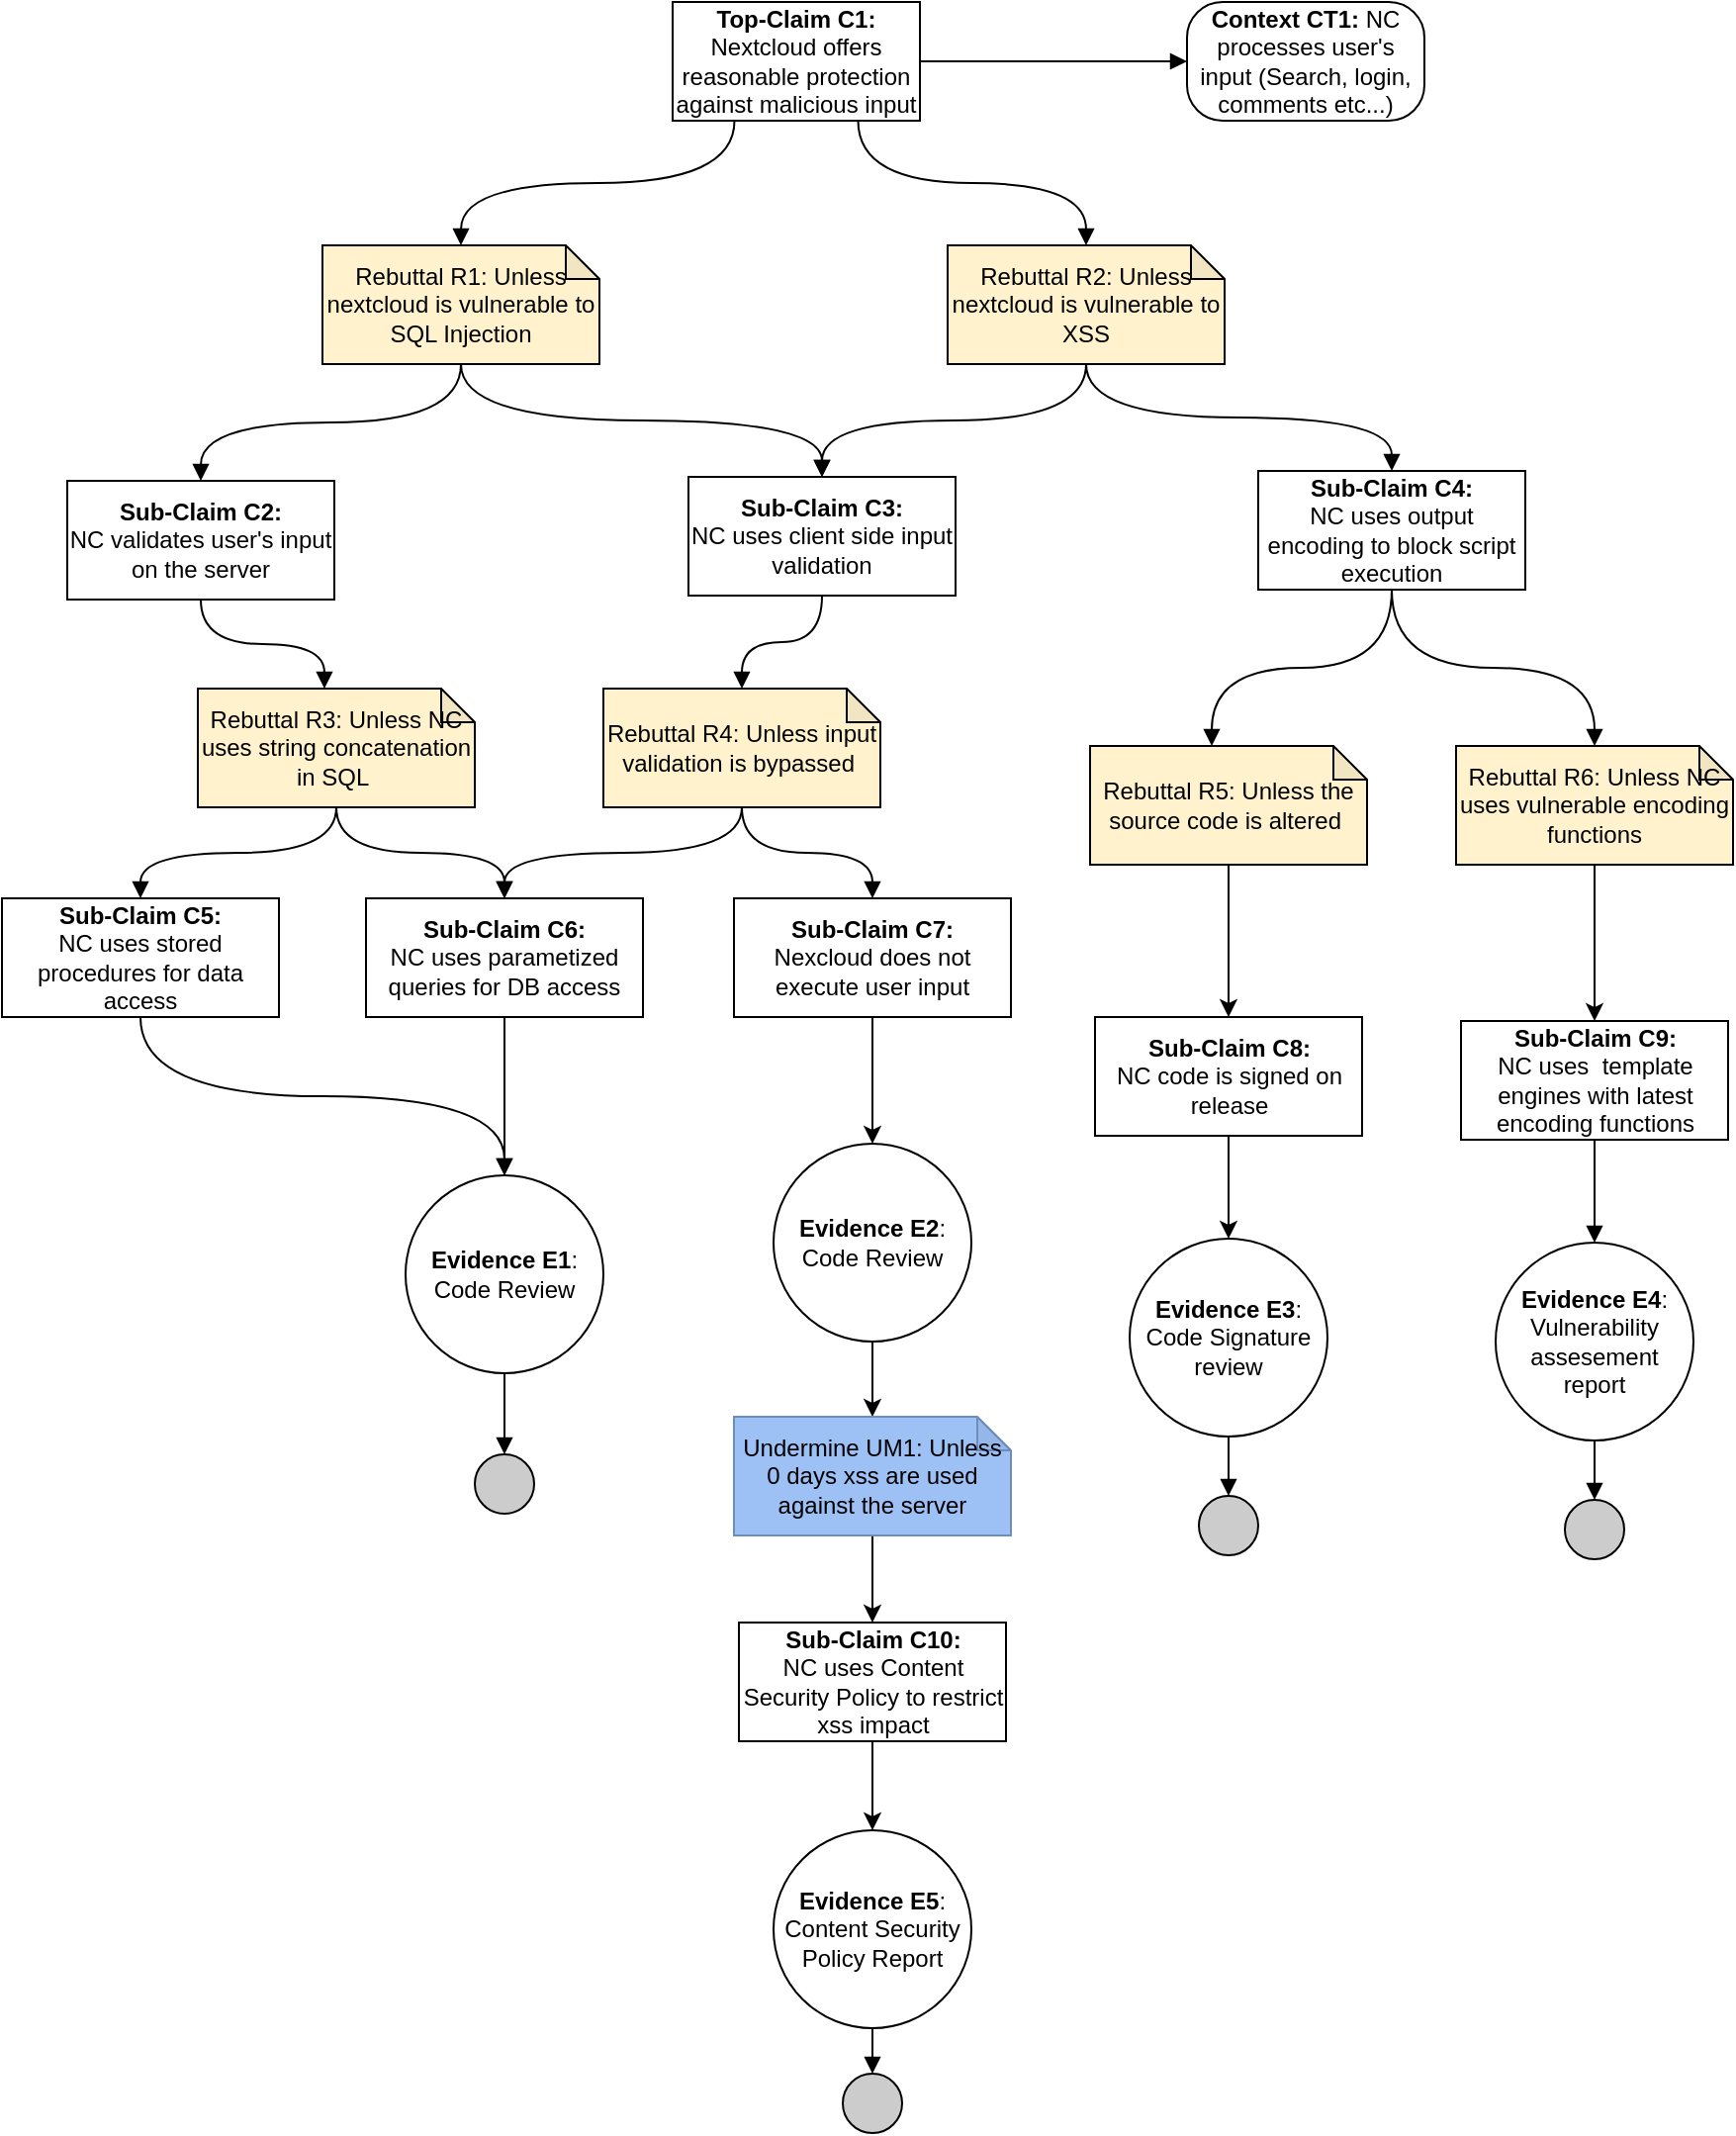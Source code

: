 <mxfile version="22.0.4" type="device">
  <diagram id="2RAkf9iS2bYrb-5zrusB" name="Page-1">
    <mxGraphModel dx="2231" dy="1071" grid="0" gridSize="10" guides="1" tooltips="1" connect="1" arrows="1" fold="1" page="1" pageScale="1" pageWidth="850" pageHeight="1100" background="#ffffff" math="0" shadow="0">
      <root>
        <mxCell id="0" />
        <mxCell id="1" parent="0" />
        <mxCell id="EpLoNu7SxfJ4iQwhgqlz-4" style="edgeStyle=orthogonalEdgeStyle;rounded=0;orthogonalLoop=1;jettySize=auto;html=1;exitX=1;exitY=0.5;exitDx=0;exitDy=0;entryX=0;entryY=0.5;entryDx=0;entryDy=0;endArrow=block;endFill=1;" parent="1" source="EpLoNu7SxfJ4iQwhgqlz-2" target="EpLoNu7SxfJ4iQwhgqlz-3" edge="1">
          <mxGeometry relative="1" as="geometry" />
        </mxCell>
        <mxCell id="EpLoNu7SxfJ4iQwhgqlz-6" value="" style="edgeStyle=orthogonalEdgeStyle;rounded=0;orthogonalLoop=1;jettySize=auto;html=1;endArrow=block;endFill=1;curved=1;exitX=0.75;exitY=1;exitDx=0;exitDy=0;" parent="1" source="EpLoNu7SxfJ4iQwhgqlz-2" target="EpLoNu7SxfJ4iQwhgqlz-5" edge="1">
          <mxGeometry relative="1" as="geometry" />
        </mxCell>
        <mxCell id="EpLoNu7SxfJ4iQwhgqlz-2" value="&lt;b&gt;Top-Claim C1:&lt;br&gt;&lt;/b&gt;Nextcloud offers reasonable protection against malicious input" style="rounded=0;whiteSpace=wrap;html=1;" parent="1" vertex="1">
          <mxGeometry x="345" y="10" width="125" height="60" as="geometry" />
        </mxCell>
        <mxCell id="EpLoNu7SxfJ4iQwhgqlz-3" value="&lt;b&gt;Context CT1:&lt;/b&gt; NC processes user&#39;s input (Search, login, comments etc...)" style="rounded=1;whiteSpace=wrap;html=1;arcSize=30;" parent="1" vertex="1">
          <mxGeometry x="605" y="10" width="120" height="60" as="geometry" />
        </mxCell>
        <mxCell id="EpLoNu7SxfJ4iQwhgqlz-9" style="edgeStyle=orthogonalEdgeStyle;curved=1;rounded=0;orthogonalLoop=1;jettySize=auto;html=1;endArrow=block;endFill=1;exitX=0.5;exitY=1;exitDx=0;exitDy=0;exitPerimeter=0;" parent="1" source="EpLoNu7SxfJ4iQwhgqlz-5" target="EpLoNu7SxfJ4iQwhgqlz-8" edge="1">
          <mxGeometry relative="1" as="geometry" />
        </mxCell>
        <mxCell id="EpLoNu7SxfJ4iQwhgqlz-5" value="Rebuttal R2: Unless nextcloud is vulnerable to XSS" style="shape=note;whiteSpace=wrap;html=1;backgroundOutline=1;darkOpacity=0.05;size=17;fillColor=#FFF2CC;" parent="1" vertex="1">
          <mxGeometry x="484" y="133" width="140" height="60" as="geometry" />
        </mxCell>
        <mxCell id="EpLoNu7SxfJ4iQwhgqlz-12" style="edgeStyle=orthogonalEdgeStyle;curved=1;rounded=0;orthogonalLoop=1;jettySize=auto;html=1;exitX=0.5;exitY=1;exitDx=0;exitDy=0;entryX=0.5;entryY=0;entryDx=0;entryDy=0;entryPerimeter=0;endArrow=block;endFill=1;" parent="1" source="EpLoNu7SxfJ4iQwhgqlz-8" target="EpLoNu7SxfJ4iQwhgqlz-10" edge="1">
          <mxGeometry relative="1" as="geometry" />
        </mxCell>
        <mxCell id="EpLoNu7SxfJ4iQwhgqlz-8" value="&lt;b&gt;Sub-Claim C3:&lt;br&gt;&lt;/b&gt;NC uses client side input validation" style="rounded=0;whiteSpace=wrap;html=1;" parent="1" vertex="1">
          <mxGeometry x="353" y="250" width="135" height="60" as="geometry" />
        </mxCell>
        <mxCell id="EpLoNu7SxfJ4iQwhgqlz-16" style="edgeStyle=orthogonalEdgeStyle;curved=1;rounded=0;orthogonalLoop=1;jettySize=auto;html=1;exitX=0.5;exitY=1;exitDx=0;exitDy=0;exitPerimeter=0;entryX=0.5;entryY=0;entryDx=0;entryDy=0;endArrow=block;endFill=1;" parent="1" source="EpLoNu7SxfJ4iQwhgqlz-10" target="EpLoNu7SxfJ4iQwhgqlz-14" edge="1">
          <mxGeometry relative="1" as="geometry" />
        </mxCell>
        <mxCell id="EpLoNu7SxfJ4iQwhgqlz-10" value="Rebuttal R4: Unless input validation is bypassed&amp;nbsp;" style="shape=note;whiteSpace=wrap;html=1;backgroundOutline=1;darkOpacity=0.05;size=17;fillColor=#FFF2CC;" parent="1" vertex="1">
          <mxGeometry x="310" y="357" width="140" height="60" as="geometry" />
        </mxCell>
        <mxCell id="tH5tL20Kys3OlExUbErp-63" value="" style="edgeStyle=orthogonalEdgeStyle;rounded=0;orthogonalLoop=1;jettySize=auto;html=1;" edge="1" parent="1" source="EpLoNu7SxfJ4iQwhgqlz-14" target="tH5tL20Kys3OlExUbErp-60">
          <mxGeometry relative="1" as="geometry" />
        </mxCell>
        <mxCell id="EpLoNu7SxfJ4iQwhgqlz-14" value="&lt;b&gt;Sub-Claim C7:&lt;br&gt;&lt;/b&gt;Nexcloud does not execute user input" style="rounded=0;whiteSpace=wrap;html=1;" parent="1" vertex="1">
          <mxGeometry x="376" y="463" width="140" height="60" as="geometry" />
        </mxCell>
        <mxCell id="EpLoNu7SxfJ4iQwhgqlz-23" style="edgeStyle=orthogonalEdgeStyle;curved=1;rounded=0;orthogonalLoop=1;jettySize=auto;html=1;entryX=0.5;entryY=0;entryDx=0;entryDy=0;endArrow=block;endFill=1;" parent="1" target="EpLoNu7SxfJ4iQwhgqlz-22" edge="1">
          <mxGeometry relative="1" as="geometry">
            <mxPoint x="288" y="694" as="sourcePoint" />
          </mxGeometry>
        </mxCell>
        <mxCell id="tH5tL20Kys3OlExUbErp-2" value="Rebuttal R1: Unless nextcloud is vulnerable to SQL Injection" style="shape=note;whiteSpace=wrap;html=1;backgroundOutline=1;darkOpacity=0.05;size=17;fillColor=#FFF2CC;" vertex="1" parent="1">
          <mxGeometry x="168" y="133" width="140" height="60" as="geometry" />
        </mxCell>
        <mxCell id="tH5tL20Kys3OlExUbErp-3" value="" style="edgeStyle=orthogonalEdgeStyle;rounded=0;orthogonalLoop=1;jettySize=auto;html=1;endArrow=block;endFill=1;curved=1;entryX=0.5;entryY=0;entryDx=0;entryDy=0;entryPerimeter=0;exitX=0.25;exitY=1;exitDx=0;exitDy=0;" edge="1" parent="1" source="EpLoNu7SxfJ4iQwhgqlz-2" target="tH5tL20Kys3OlExUbErp-2">
          <mxGeometry relative="1" as="geometry">
            <mxPoint x="250" y="100" as="sourcePoint" />
            <mxPoint x="349" y="204" as="targetPoint" />
          </mxGeometry>
        </mxCell>
        <mxCell id="tH5tL20Kys3OlExUbErp-4" style="edgeStyle=orthogonalEdgeStyle;curved=1;rounded=0;orthogonalLoop=1;jettySize=auto;html=1;endArrow=block;endFill=1;exitX=0.5;exitY=1;exitDx=0;exitDy=0;exitPerimeter=0;entryX=0.5;entryY=0;entryDx=0;entryDy=0;" edge="1" parent="1" source="tH5tL20Kys3OlExUbErp-2" target="EpLoNu7SxfJ4iQwhgqlz-8">
          <mxGeometry relative="1" as="geometry">
            <mxPoint x="550" y="200" as="sourcePoint" />
            <mxPoint x="418" y="260" as="targetPoint" />
          </mxGeometry>
        </mxCell>
        <mxCell id="tH5tL20Kys3OlExUbErp-5" value="&lt;b&gt;Sub-Claim C2:&lt;br&gt;&lt;/b&gt;NC validates user&#39;s input on the server" style="rounded=0;whiteSpace=wrap;html=1;" vertex="1" parent="1">
          <mxGeometry x="39" y="252" width="135" height="60" as="geometry" />
        </mxCell>
        <mxCell id="tH5tL20Kys3OlExUbErp-7" value="&lt;b&gt;Sub-Claim C4:&lt;br&gt;&lt;/b&gt;NC uses output encoding to block script execution" style="rounded=0;whiteSpace=wrap;html=1;" vertex="1" parent="1">
          <mxGeometry x="641" y="247" width="135" height="60" as="geometry" />
        </mxCell>
        <mxCell id="tH5tL20Kys3OlExUbErp-8" style="edgeStyle=orthogonalEdgeStyle;curved=1;rounded=0;orthogonalLoop=1;jettySize=auto;html=1;endArrow=block;endFill=1;entryX=0.5;entryY=0;entryDx=0;entryDy=0;exitX=0.5;exitY=1;exitDx=0;exitDy=0;exitPerimeter=0;" edge="1" parent="1" source="EpLoNu7SxfJ4iQwhgqlz-5" target="tH5tL20Kys3OlExUbErp-7">
          <mxGeometry relative="1" as="geometry">
            <mxPoint x="448" y="200" as="sourcePoint" />
            <mxPoint x="418" y="260" as="targetPoint" />
          </mxGeometry>
        </mxCell>
        <mxCell id="tH5tL20Kys3OlExUbErp-52" value="" style="edgeStyle=orthogonalEdgeStyle;rounded=0;orthogonalLoop=1;jettySize=auto;html=1;" edge="1" parent="1" source="tH5tL20Kys3OlExUbErp-9" target="tH5tL20Kys3OlExUbErp-10">
          <mxGeometry relative="1" as="geometry" />
        </mxCell>
        <mxCell id="tH5tL20Kys3OlExUbErp-9" value="Rebuttal R5: Unless the source code is altered&amp;nbsp;" style="shape=note;whiteSpace=wrap;html=1;backgroundOutline=1;darkOpacity=0.05;size=17;fillColor=#FFF2CC;" vertex="1" parent="1">
          <mxGeometry x="556" y="386" width="140" height="60" as="geometry" />
        </mxCell>
        <mxCell id="tH5tL20Kys3OlExUbErp-51" value="" style="edgeStyle=orthogonalEdgeStyle;rounded=0;orthogonalLoop=1;jettySize=auto;html=1;" edge="1" parent="1" source="tH5tL20Kys3OlExUbErp-10" target="tH5tL20Kys3OlExUbErp-12">
          <mxGeometry relative="1" as="geometry" />
        </mxCell>
        <mxCell id="tH5tL20Kys3OlExUbErp-10" value="&lt;b&gt;Sub-Claim C8:&lt;br&gt;&lt;/b&gt;NC code is signed on release" style="rounded=0;whiteSpace=wrap;html=1;" vertex="1" parent="1">
          <mxGeometry x="558.5" y="523" width="135" height="60" as="geometry" />
        </mxCell>
        <mxCell id="tH5tL20Kys3OlExUbErp-11" style="edgeStyle=orthogonalEdgeStyle;curved=1;rounded=0;orthogonalLoop=1;jettySize=auto;html=1;entryX=0.5;entryY=0;entryDx=0;entryDy=0;endArrow=block;endFill=1;" edge="1" parent="1" source="tH5tL20Kys3OlExUbErp-12" target="tH5tL20Kys3OlExUbErp-13">
          <mxGeometry relative="1" as="geometry" />
        </mxCell>
        <mxCell id="tH5tL20Kys3OlExUbErp-12" value="&lt;b&gt;Evidence E3&lt;/b&gt;:&lt;br&gt;Code Signature review" style="ellipse;whiteSpace=wrap;html=1;aspect=fixed;fillColor=#ffffff;rounded=0;" vertex="1" parent="1">
          <mxGeometry x="576" y="635" width="100" height="100" as="geometry" />
        </mxCell>
        <mxCell id="tH5tL20Kys3OlExUbErp-13" value="" style="ellipse;whiteSpace=wrap;html=1;aspect=fixed;fillColor=#CCCCCC;" vertex="1" parent="1">
          <mxGeometry x="611" y="765" width="30" height="30" as="geometry" />
        </mxCell>
        <mxCell id="tH5tL20Kys3OlExUbErp-58" value="" style="edgeStyle=orthogonalEdgeStyle;rounded=0;orthogonalLoop=1;jettySize=auto;html=1;" edge="1" parent="1" source="tH5tL20Kys3OlExUbErp-15" target="tH5tL20Kys3OlExUbErp-17">
          <mxGeometry relative="1" as="geometry" />
        </mxCell>
        <mxCell id="tH5tL20Kys3OlExUbErp-15" value="Rebuttal R6: Unless NC uses vulnerable encoding functions" style="shape=note;whiteSpace=wrap;html=1;backgroundOutline=1;darkOpacity=0.05;size=17;fillColor=#FFF2CC;" vertex="1" parent="1">
          <mxGeometry x="741" y="386" width="140" height="60" as="geometry" />
        </mxCell>
        <mxCell id="tH5tL20Kys3OlExUbErp-16" style="edgeStyle=orthogonalEdgeStyle;curved=1;rounded=0;orthogonalLoop=1;jettySize=auto;html=1;endArrow=block;endFill=1;entryX=0;entryY=0;entryDx=61.5;entryDy=0;exitX=0.5;exitY=1;exitDx=0;exitDy=0;entryPerimeter=0;" edge="1" parent="1" source="tH5tL20Kys3OlExUbErp-7" target="tH5tL20Kys3OlExUbErp-9">
          <mxGeometry relative="1" as="geometry">
            <mxPoint x="636" y="284" as="sourcePoint" />
            <mxPoint x="749" y="344" as="targetPoint" />
          </mxGeometry>
        </mxCell>
        <mxCell id="tH5tL20Kys3OlExUbErp-17" value="&lt;b&gt;Sub-Claim C9:&lt;br&gt;&lt;/b&gt;NC uses&amp;nbsp; template engines with latest encoding functions" style="rounded=0;whiteSpace=wrap;html=1;" vertex="1" parent="1">
          <mxGeometry x="743.5" y="525" width="135" height="60" as="geometry" />
        </mxCell>
        <mxCell id="tH5tL20Kys3OlExUbErp-18" style="edgeStyle=orthogonalEdgeStyle;curved=1;rounded=0;orthogonalLoop=1;jettySize=auto;html=1;entryX=0.5;entryY=0;entryDx=0;entryDy=0;endArrow=block;endFill=1;" edge="1" parent="1" source="tH5tL20Kys3OlExUbErp-19" target="tH5tL20Kys3OlExUbErp-20">
          <mxGeometry relative="1" as="geometry" />
        </mxCell>
        <mxCell id="tH5tL20Kys3OlExUbErp-19" value="&lt;b&gt;Evidence E4&lt;/b&gt;:&lt;br&gt;Vulnerability assesement report" style="ellipse;whiteSpace=wrap;html=1;aspect=fixed;fillColor=#ffffff;rounded=0;" vertex="1" parent="1">
          <mxGeometry x="761" y="637" width="100" height="100" as="geometry" />
        </mxCell>
        <mxCell id="tH5tL20Kys3OlExUbErp-20" value="" style="ellipse;whiteSpace=wrap;html=1;aspect=fixed;fillColor=#CCCCCC;" vertex="1" parent="1">
          <mxGeometry x="796" y="767" width="30" height="30" as="geometry" />
        </mxCell>
        <mxCell id="tH5tL20Kys3OlExUbErp-21" value="" style="edgeStyle=orthogonalEdgeStyle;rounded=0;orthogonalLoop=1;jettySize=auto;html=1;endArrow=block;endFill=1;curved=1;exitX=0.5;exitY=1;exitDx=0;exitDy=0;entryX=0.5;entryY=0;entryDx=0;entryDy=0;" edge="1" parent="1" source="tH5tL20Kys3OlExUbErp-17" target="tH5tL20Kys3OlExUbErp-19">
          <mxGeometry relative="1" as="geometry">
            <mxPoint x="811.24" y="597" as="sourcePoint" />
            <mxPoint x="810.24" y="657" as="targetPoint" />
          </mxGeometry>
        </mxCell>
        <mxCell id="tH5tL20Kys3OlExUbErp-23" value="" style="edgeStyle=orthogonalEdgeStyle;rounded=0;orthogonalLoop=1;jettySize=auto;html=1;endArrow=block;endFill=1;curved=1;entryX=0.5;entryY=0;entryDx=0;entryDy=0;exitX=0.5;exitY=1;exitDx=0;exitDy=0;exitPerimeter=0;" edge="1" parent="1" source="tH5tL20Kys3OlExUbErp-2" target="tH5tL20Kys3OlExUbErp-5">
          <mxGeometry relative="1" as="geometry">
            <mxPoint x="190" y="204" as="sourcePoint" />
            <mxPoint x="3" y="267" as="targetPoint" />
          </mxGeometry>
        </mxCell>
        <mxCell id="tH5tL20Kys3OlExUbErp-25" value="Rebuttal R3: Unless NC uses string concatenation in SQL&amp;nbsp;" style="shape=note;whiteSpace=wrap;html=1;backgroundOutline=1;darkOpacity=0.05;size=17;fillColor=#FFF2CC;" vertex="1" parent="1">
          <mxGeometry x="105" y="357" width="140" height="60" as="geometry" />
        </mxCell>
        <mxCell id="tH5tL20Kys3OlExUbErp-28" style="edgeStyle=orthogonalEdgeStyle;curved=1;rounded=0;orthogonalLoop=1;jettySize=auto;html=1;entryX=0.5;entryY=0;entryDx=0;entryDy=0;endArrow=block;endFill=1;" edge="1" parent="1" source="tH5tL20Kys3OlExUbErp-29" target="tH5tL20Kys3OlExUbErp-30">
          <mxGeometry relative="1" as="geometry" />
        </mxCell>
        <mxCell id="tH5tL20Kys3OlExUbErp-29" value="&lt;b&gt;Evidence E1&lt;/b&gt;:&lt;br&gt;Code Review" style="ellipse;whiteSpace=wrap;html=1;aspect=fixed;fillColor=#ffffff;rounded=0;" vertex="1" parent="1">
          <mxGeometry x="210" y="603" width="100" height="100" as="geometry" />
        </mxCell>
        <mxCell id="tH5tL20Kys3OlExUbErp-30" value="" style="ellipse;whiteSpace=wrap;html=1;aspect=fixed;fillColor=#CCCCCC;" vertex="1" parent="1">
          <mxGeometry x="245" y="744" width="30" height="30" as="geometry" />
        </mxCell>
        <mxCell id="tH5tL20Kys3OlExUbErp-32" value="&lt;b&gt;Sub-Claim C6:&lt;br&gt;&lt;/b&gt;NC uses parametized queries for DB access" style="rounded=0;whiteSpace=wrap;html=1;" vertex="1" parent="1">
          <mxGeometry x="190" y="463" width="140" height="60" as="geometry" />
        </mxCell>
        <mxCell id="tH5tL20Kys3OlExUbErp-35" value="" style="edgeStyle=orthogonalEdgeStyle;rounded=0;orthogonalLoop=1;jettySize=auto;html=1;endArrow=block;endFill=1;curved=1;exitX=0.5;exitY=1;exitDx=0;exitDy=0;entryX=0.457;entryY=0;entryDx=0;entryDy=0;entryPerimeter=0;" edge="1" parent="1" source="tH5tL20Kys3OlExUbErp-5" target="tH5tL20Kys3OlExUbErp-25">
          <mxGeometry relative="1" as="geometry">
            <mxPoint x="108" y="304" as="sourcePoint" />
            <mxPoint x="108" y="356" as="targetPoint" />
          </mxGeometry>
        </mxCell>
        <mxCell id="tH5tL20Kys3OlExUbErp-36" value="" style="edgeStyle=orthogonalEdgeStyle;rounded=0;orthogonalLoop=1;jettySize=auto;html=1;endArrow=block;endFill=1;curved=1;exitX=0.5;exitY=1;exitDx=0;exitDy=0;entryX=0.5;entryY=0;entryDx=0;entryDy=0;exitPerimeter=0;" edge="1" parent="1" source="tH5tL20Kys3OlExUbErp-25" target="tH5tL20Kys3OlExUbErp-32">
          <mxGeometry relative="1" as="geometry">
            <mxPoint x="155" y="311" as="sourcePoint" />
            <mxPoint x="154" y="359" as="targetPoint" />
          </mxGeometry>
        </mxCell>
        <mxCell id="tH5tL20Kys3OlExUbErp-37" style="edgeStyle=orthogonalEdgeStyle;curved=1;rounded=0;orthogonalLoop=1;jettySize=auto;html=1;endArrow=block;endFill=1;entryX=0.5;entryY=0;entryDx=0;entryDy=0;exitX=0.5;exitY=1;exitDx=0;exitDy=0;exitPerimeter=0;" edge="1" parent="1" source="EpLoNu7SxfJ4iQwhgqlz-10" target="tH5tL20Kys3OlExUbErp-32">
          <mxGeometry relative="1" as="geometry">
            <mxPoint x="289" y="421" as="sourcePoint" />
            <mxPoint x="164" y="471" as="targetPoint" />
          </mxGeometry>
        </mxCell>
        <mxCell id="tH5tL20Kys3OlExUbErp-39" style="edgeStyle=orthogonalEdgeStyle;curved=1;rounded=0;orthogonalLoop=1;jettySize=auto;html=1;endArrow=block;endFill=1;exitX=0.5;exitY=1;exitDx=0;exitDy=0;entryX=0.5;entryY=0;entryDx=0;entryDy=0;" edge="1" parent="1" source="tH5tL20Kys3OlExUbErp-32" target="tH5tL20Kys3OlExUbErp-29">
          <mxGeometry relative="1" as="geometry">
            <mxPoint x="125.0" y="518" as="sourcePoint" />
            <mxPoint x="308" y="575" as="targetPoint" />
          </mxGeometry>
        </mxCell>
        <mxCell id="tH5tL20Kys3OlExUbErp-40" value="&lt;b&gt;Sub-Claim C5:&lt;br&gt;&lt;/b&gt;NC uses stored procedures for data access" style="rounded=0;whiteSpace=wrap;html=1;" vertex="1" parent="1">
          <mxGeometry x="6" y="463" width="140" height="60" as="geometry" />
        </mxCell>
        <mxCell id="tH5tL20Kys3OlExUbErp-41" value="" style="edgeStyle=orthogonalEdgeStyle;rounded=0;orthogonalLoop=1;jettySize=auto;html=1;endArrow=block;endFill=1;curved=1;entryX=0.5;entryY=0;entryDx=0;entryDy=0;exitX=0.5;exitY=1;exitDx=0;exitDy=0;exitPerimeter=0;" edge="1" parent="1" source="tH5tL20Kys3OlExUbErp-25" target="tH5tL20Kys3OlExUbErp-40">
          <mxGeometry relative="1" as="geometry">
            <mxPoint x="129" y="404" as="sourcePoint" />
            <mxPoint x="-2" y="463" as="targetPoint" />
          </mxGeometry>
        </mxCell>
        <mxCell id="tH5tL20Kys3OlExUbErp-42" style="edgeStyle=orthogonalEdgeStyle;curved=1;rounded=0;orthogonalLoop=1;jettySize=auto;html=1;endArrow=block;endFill=1;exitX=0.5;exitY=1;exitDx=0;exitDy=0;entryX=0.5;entryY=0;entryDx=0;entryDy=0;" edge="1" parent="1" source="tH5tL20Kys3OlExUbErp-40" target="tH5tL20Kys3OlExUbErp-29">
          <mxGeometry relative="1" as="geometry">
            <mxPoint x="160" y="539" as="sourcePoint" />
            <mxPoint x="270" y="613" as="targetPoint" />
          </mxGeometry>
        </mxCell>
        <mxCell id="tH5tL20Kys3OlExUbErp-54" value="" style="edgeStyle=orthogonalEdgeStyle;rounded=0;orthogonalLoop=1;jettySize=auto;html=1;endArrow=block;endFill=1;curved=1;exitX=0.5;exitY=1;exitDx=0;exitDy=0;entryX=0.5;entryY=0;entryDx=0;entryDy=0;entryPerimeter=0;" edge="1" parent="1" source="tH5tL20Kys3OlExUbErp-7" target="tH5tL20Kys3OlExUbErp-15">
          <mxGeometry relative="1" as="geometry">
            <mxPoint x="746" y="329" as="sourcePoint" />
            <mxPoint x="808" y="374" as="targetPoint" />
          </mxGeometry>
        </mxCell>
        <mxCell id="tH5tL20Kys3OlExUbErp-69" value="" style="edgeStyle=orthogonalEdgeStyle;rounded=0;orthogonalLoop=1;jettySize=auto;html=1;" edge="1" parent="1" source="tH5tL20Kys3OlExUbErp-60" target="tH5tL20Kys3OlExUbErp-64">
          <mxGeometry relative="1" as="geometry" />
        </mxCell>
        <mxCell id="tH5tL20Kys3OlExUbErp-60" value="&lt;b&gt;Evidence E2&lt;/b&gt;:&lt;br&gt;Code Review" style="ellipse;whiteSpace=wrap;html=1;aspect=fixed;fillColor=#ffffff;rounded=0;" vertex="1" parent="1">
          <mxGeometry x="396" y="587" width="100" height="100" as="geometry" />
        </mxCell>
        <mxCell id="tH5tL20Kys3OlExUbErp-71" value="" style="edgeStyle=orthogonalEdgeStyle;rounded=0;orthogonalLoop=1;jettySize=auto;html=1;" edge="1" parent="1" source="tH5tL20Kys3OlExUbErp-64" target="tH5tL20Kys3OlExUbErp-70">
          <mxGeometry relative="1" as="geometry" />
        </mxCell>
        <mxCell id="tH5tL20Kys3OlExUbErp-64" value="Undermine UM1: Unless 0 days xss are used against the server" style="shape=note;whiteSpace=wrap;html=1;backgroundOutline=1;darkOpacity=0.05;size=17;fillColor=#9DC0F5;strokeColor=#6c8ebf;" vertex="1" parent="1">
          <mxGeometry x="376" y="725" width="140" height="60" as="geometry" />
        </mxCell>
        <mxCell id="tH5tL20Kys3OlExUbErp-66" style="edgeStyle=orthogonalEdgeStyle;curved=1;rounded=0;orthogonalLoop=1;jettySize=auto;html=1;entryX=0.5;entryY=0;entryDx=0;entryDy=0;endArrow=block;endFill=1;" edge="1" parent="1" source="tH5tL20Kys3OlExUbErp-67" target="tH5tL20Kys3OlExUbErp-68">
          <mxGeometry relative="1" as="geometry">
            <mxPoint x="442" y="997" as="targetPoint" />
          </mxGeometry>
        </mxCell>
        <mxCell id="tH5tL20Kys3OlExUbErp-67" value="&lt;b&gt;Evidence E5&lt;/b&gt;:&lt;br&gt;Content Security Policy Report" style="ellipse;whiteSpace=wrap;html=1;aspect=fixed;fillColor=#ffffff;rounded=0;" vertex="1" parent="1">
          <mxGeometry x="396" y="934" width="100" height="100" as="geometry" />
        </mxCell>
        <mxCell id="tH5tL20Kys3OlExUbErp-68" value="" style="ellipse;whiteSpace=wrap;html=1;aspect=fixed;fillColor=#CCCCCC;" vertex="1" parent="1">
          <mxGeometry x="431" y="1057" width="30" height="30" as="geometry" />
        </mxCell>
        <mxCell id="tH5tL20Kys3OlExUbErp-72" value="" style="edgeStyle=orthogonalEdgeStyle;rounded=0;orthogonalLoop=1;jettySize=auto;html=1;" edge="1" parent="1" source="tH5tL20Kys3OlExUbErp-70" target="tH5tL20Kys3OlExUbErp-67">
          <mxGeometry relative="1" as="geometry" />
        </mxCell>
        <mxCell id="tH5tL20Kys3OlExUbErp-70" value="&lt;b&gt;Sub-Claim C10:&lt;br&gt;&lt;/b&gt;NC uses Content Security Policy to restrict xss impact" style="rounded=0;whiteSpace=wrap;html=1;" vertex="1" parent="1">
          <mxGeometry x="378.5" y="829" width="135" height="60" as="geometry" />
        </mxCell>
      </root>
    </mxGraphModel>
  </diagram>
</mxfile>
